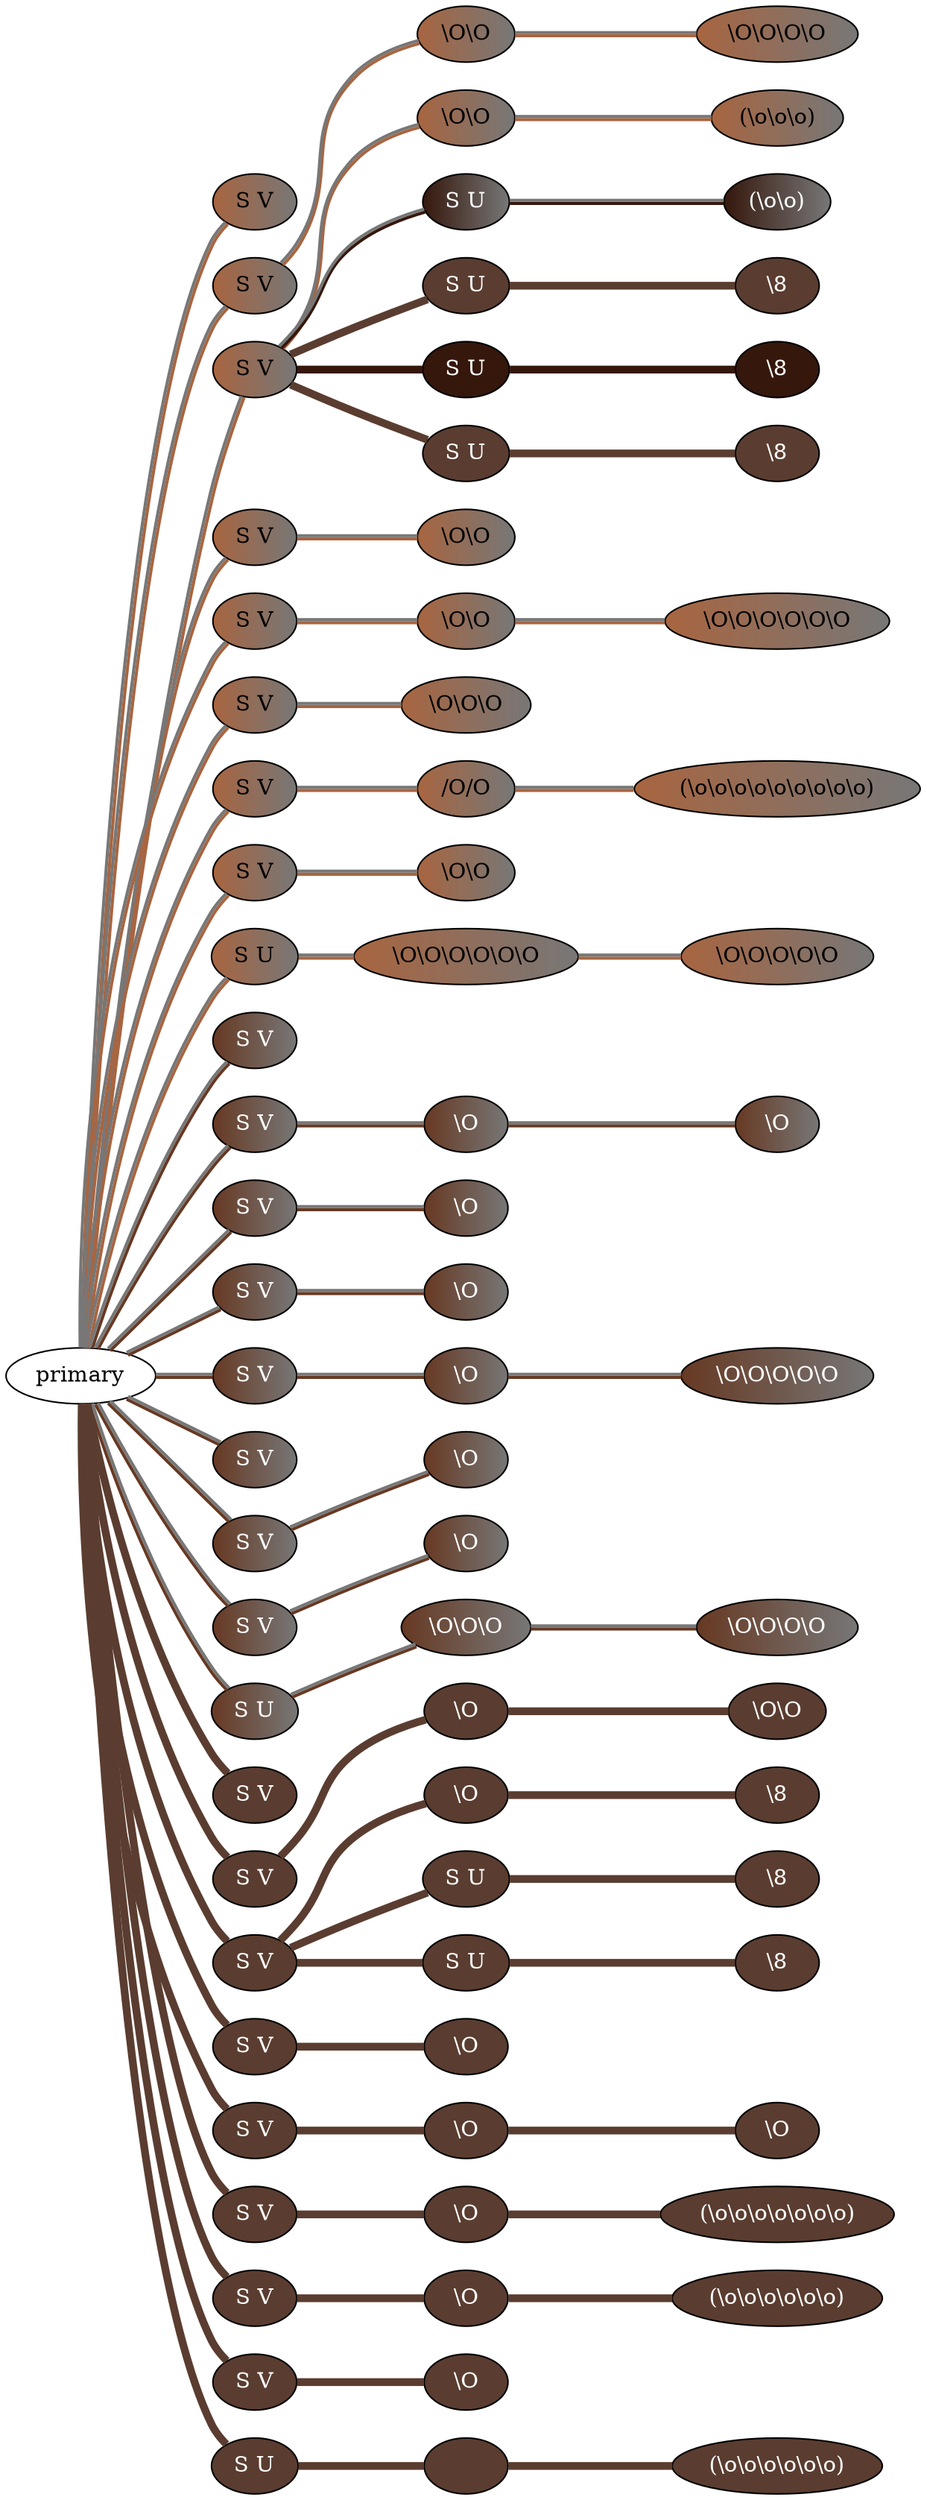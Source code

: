 graph {
 graph [rankdir=LR]
"1" [qtype="pendant_node", pendant_colors="#A86540:#777777", pendant_ply="S", pendant_attach="V", pendant_length="21.5", label="S V", style=filled, fillcolor="#A86540:#777777", fontcolor="#000000"]
"primary" -- "1" [qtype="pendant_link",penwidth=2,color="#A86540:#777777"]
"2" [qtype="pendant_node", pendant_colors="#A86540:#777777", pendant_ply="S", pendant_attach="V", pendant_length="25.0", label="S V", style=filled, fillcolor="#A86540:#777777", fontcolor="#000000"]
"primary" -- "2" [qtype="pendant_link",penwidth=2,color="#A86540:#777777"]
"2:0" [qtype="knot_node", knot_value="2", knot_type="S", knot_position="4.5", knot_spin="Z", label="\\O\\O", style=filled, fillcolor="#A86540:#777777" , fontcolor="#000000"]
"2" -- "2:0" [qtype="knot_link",penwidth=2,color="#A86540:#777777"]
"2:1" [qtype="knot_node", knot_value="4", knot_type="S", knot_position="10.5", knot_spin="Z", label="\\O\\O\\O\\O", style=filled, fillcolor="#A86540:#777777" , fontcolor="#000000"]
"2:0" -- "2:1" [qtype="knot_link",penwidth=2,color="#A86540:#777777"]
"3" [qtype="pendant_node", pendant_colors="#A86540:#777777", pendant_ply="S", pendant_attach="V", pendant_length="48.0", label="S V", style=filled, fillcolor="#A86540:#777777", fontcolor="#000000"]
"primary" -- "3" [qtype="pendant_link",penwidth=2,color="#A86540:#777777"]
"3:0" [qtype="knot_node", knot_value="2", knot_type="S", knot_position="11.0", knot_spin="Z", label="\\O\\O", style=filled, fillcolor="#A86540:#777777" , fontcolor="#000000"]
"3" -- "3:0" [qtype="knot_link",penwidth=2,color="#A86540:#777777"]
"3:1" [qtype="knot_node", knot_value="3", knot_type="L", knot_position="28.5", knot_spin="Z", label="(\\o\\o\\o)", style=filled, fillcolor="#A86540:#777777" , fontcolor="#000000"]
"3:0" -- "3:1" [qtype="knot_link",penwidth=2,color="#A86540:#777777"]
"3s1" [qtype="pendant_node", pendant_colors="#35170C:#777777", pendant_ply="S", pendant_attach="U", pendant_length="19.5", label="S U", style=filled, fillcolor="#35170C:#777777", fontcolor="#ffffff"]
"3" -- "3s1" [qtype="pendant_link",penwidth=2,color="#35170C:#777777"]
"3s1:0" [qtype="knot_node", knot_value="2", knot_type="L", knot_position="10.0", knot_spin="Z", label="(\\o\\o)", style=filled, fillcolor="#35170C:#777777" , fontcolor="#ffffff"]
"3s1" -- "3s1:0" [qtype="knot_link",penwidth=2,color="#35170C:#777777"]
"3s2" [qtype="pendant_node", pendant_colors="#5A3D30", pendant_ply="S", pendant_attach="U", pendant_length="17.0", label="S U", style=filled, fillcolor="#5A3D30", fontcolor="#ffffff"]
"3" -- "3s2" [qtype="pendant_link",penwidth=5,color="#5A3D30"]
"3s2:0" [qtype="knot_node", knot_value="1", knot_type="E", knot_position="8.5", knot_spin="Z", label="\\8", style=filled, fillcolor="#5A3D30" , fontcolor="#ffffff"]
"3s2" -- "3s2:0" [qtype="knot_link",penwidth=5,color="#5A3D30"]
"3s3" [qtype="pendant_node", pendant_colors="#35170C", pendant_ply="S", pendant_attach="U", pendant_length="18.0", label="S U", style=filled, fillcolor="#35170C", fontcolor="#ffffff"]
"3" -- "3s3" [qtype="pendant_link",penwidth=5,color="#35170C"]
"3s3:0" [qtype="knot_node", knot_value="1", knot_type="E", knot_position="10.0", knot_spin="Z", label="\\8", style=filled, fillcolor="#35170C" , fontcolor="#ffffff"]
"3s3" -- "3s3:0" [qtype="knot_link",penwidth=5,color="#35170C"]
"3s4" [qtype="pendant_node", pendant_colors="#5A3D30", pendant_ply="S", pendant_attach="U", pendant_length="18.5", label="S U", style=filled, fillcolor="#5A3D30", fontcolor="#ffffff"]
"3" -- "3s4" [qtype="pendant_link",penwidth=5,color="#5A3D30"]
"3s4:0" [qtype="knot_node", knot_value="1", knot_type="E", knot_position="9.5", knot_spin="Z", label="\\8", style=filled, fillcolor="#5A3D30" , fontcolor="#ffffff"]
"3s4" -- "3s4:0" [qtype="knot_link",penwidth=5,color="#5A3D30"]
"4" [qtype="pendant_node", pendant_colors="#A86540:#777777", pendant_ply="S", pendant_attach="V", pendant_length="21.0", label="S V", style=filled, fillcolor="#A86540:#777777", fontcolor="#000000"]
"primary" -- "4" [qtype="pendant_link",penwidth=2,color="#A86540:#777777"]
"4:0" [qtype="knot_node", knot_value="2", knot_type="S", knot_position="10.5", knot_spin="Z", label="\\O\\O", style=filled, fillcolor="#A86540:#777777" , fontcolor="#000000"]
"4" -- "4:0" [qtype="knot_link",penwidth=2,color="#A86540:#777777"]
"5" [qtype="pendant_node", pendant_colors="#A86540:#777777", pendant_ply="S", pendant_attach="V", pendant_length="20.0", label="S V", style=filled, fillcolor="#A86540:#777777", fontcolor="#000000"]
"primary" -- "5" [qtype="pendant_link",penwidth=2,color="#A86540:#777777"]
"5:0" [qtype="knot_node", knot_value="2", knot_type="S", knot_position="6.0", knot_spin="Z", label="\\O\\O", style=filled, fillcolor="#A86540:#777777" , fontcolor="#000000"]
"5" -- "5:0" [qtype="knot_link",penwidth=2,color="#A86540:#777777"]
"5:1" [qtype="knot_node", knot_value="6", knot_type="S", knot_position="11.0", knot_spin="Z", label="\\O\\O\\O\\O\\O\\O", style=filled, fillcolor="#A86540:#777777" , fontcolor="#000000"]
"5:0" -- "5:1" [qtype="knot_link",penwidth=2,color="#A86540:#777777"]
"6" [qtype="pendant_node", pendant_colors="#A86540:#777777", pendant_ply="S", pendant_attach="V", pendant_length="23.0", label="S V", style=filled, fillcolor="#A86540:#777777", fontcolor="#000000"]
"primary" -- "6" [qtype="pendant_link",penwidth=2,color="#A86540:#777777"]
"6:0" [qtype="knot_node", knot_value="3", knot_type="S", knot_position="13.5", knot_spin="Z", label="\\O\\O\\O", style=filled, fillcolor="#A86540:#777777" , fontcolor="#000000"]
"6" -- "6:0" [qtype="knot_link",penwidth=2,color="#A86540:#777777"]
"7" [qtype="pendant_node", pendant_colors="#A86540:#777777", pendant_ply="S", pendant_attach="V", pendant_length="44.0", label="S V", style=filled, fillcolor="#A86540:#777777", fontcolor="#000000"]
"primary" -- "7" [qtype="pendant_link",penwidth=2,color="#A86540:#777777"]
"7:0" [qtype="knot_node", knot_value="2", knot_type="S", knot_position="14.0", knot_spin="S", label="/O/O", style=filled, fillcolor="#A86540:#777777" , fontcolor="#000000"]
"7" -- "7:0" [qtype="knot_link",penwidth=2,color="#A86540:#777777"]
"7:1" [qtype="knot_node", knot_value="9", knot_type="L", knot_position="30.0", knot_spin="Z", label="(\\o\\o\\o\\o\\o\\o\\o\\o\\o)", style=filled, fillcolor="#A86540:#777777" , fontcolor="#000000"]
"7:0" -- "7:1" [qtype="knot_link",penwidth=2,color="#A86540:#777777"]
"8" [qtype="pendant_node", pendant_colors="#A86540:#777777", pendant_ply="S", pendant_attach="V", pendant_length="20.0", label="S V", style=filled, fillcolor="#A86540:#777777", fontcolor="#000000"]
"primary" -- "8" [qtype="pendant_link",penwidth=2,color="#A86540:#777777"]
"8:0" [qtype="knot_node", knot_value="2", knot_type="S", knot_position="14.0", knot_spin="Z", label="\\O\\O", style=filled, fillcolor="#A86540:#777777" , fontcolor="#000000"]
"8" -- "8:0" [qtype="knot_link",penwidth=2,color="#A86540:#777777"]
"T1" [qtype="pendant_node", pendant_colors="#A86540:#777777", pendant_ply="S", pendant_attach="U", pendant_length="37.0", label="S U", style=filled, fillcolor="#A86540:#777777", fontcolor="#000000"]
"primary" -- "T1" [qtype="pendant_link",penwidth=2,color="#A86540:#777777"]
"T1:0" [qtype="knot_node", knot_value="6", knot_type="S", knot_position="2.5", knot_spin="Z", label="\\O\\O\\O\\O\\O\\O", style=filled, fillcolor="#A86540:#777777" , fontcolor="#000000"]
"T1" -- "T1:0" [qtype="knot_link",penwidth=2,color="#A86540:#777777"]
"T1:1" [qtype="knot_node", knot_value="5", knot_type="S", knot_position="17.5", knot_spin="Z", label="\\O\\O\\O\\O\\O", style=filled, fillcolor="#A86540:#777777" , fontcolor="#000000"]
"T1:0" -- "T1:1" [qtype="knot_link",penwidth=2,color="#A86540:#777777"]
"9" [qtype="pendant_node", pendant_colors="#673923:#777777", pendant_ply="S", pendant_attach="V", pendant_length="20.0", label="S V", style=filled, fillcolor="#673923:#777777", fontcolor="#ffffff"]
"primary" -- "9" [qtype="pendant_link",penwidth=2,color="#673923:#777777"]
"10" [qtype="pendant_node", pendant_colors="#673923:#777777", pendant_ply="S", pendant_attach="V", pendant_length="17.5", label="S V", style=filled, fillcolor="#673923:#777777", fontcolor="#ffffff"]
"primary" -- "10" [qtype="pendant_link",penwidth=2,color="#673923:#777777"]
"10:0" [qtype="knot_node", knot_value="1", knot_type="S", knot_position="6.0", knot_spin="Z", label="\\O", style=filled, fillcolor="#673923:#777777" , fontcolor="#ffffff"]
"10" -- "10:0" [qtype="knot_link",penwidth=2,color="#673923:#777777"]
"10:1" [qtype="knot_node", knot_value="1", knot_type="S", knot_position="14.0", knot_spin="Z", label="\\O", style=filled, fillcolor="#673923:#777777" , fontcolor="#ffffff"]
"10:0" -- "10:1" [qtype="knot_link",penwidth=2,color="#673923:#777777"]
"11" [qtype="pendant_node", pendant_colors="#673923:#777777", pendant_ply="S", pendant_attach="V", pendant_length="17.5", label="S V", style=filled, fillcolor="#673923:#777777", fontcolor="#ffffff"]
"primary" -- "11" [qtype="pendant_link",penwidth=2,color="#673923:#777777"]
"11:0" [qtype="knot_node", knot_value="1", knot_type="S", knot_position="15.0", knot_spin="Z", label="\\O", style=filled, fillcolor="#673923:#777777" , fontcolor="#ffffff"]
"11" -- "11:0" [qtype="knot_link",penwidth=2,color="#673923:#777777"]
"12" [qtype="pendant_node", pendant_colors="#673923:#777777", pendant_ply="S", pendant_attach="V", pendant_length="17.0", label="S V", style=filled, fillcolor="#673923:#777777", fontcolor="#ffffff"]
"primary" -- "12" [qtype="pendant_link",penwidth=2,color="#673923:#777777"]
"12:0" [qtype="knot_node", knot_value="1", knot_type="S", knot_position="15.5", knot_spin="Z", label="\\O", style=filled, fillcolor="#673923:#777777" , fontcolor="#ffffff"]
"12" -- "12:0" [qtype="knot_link",penwidth=2,color="#673923:#777777"]
"13" [qtype="pendant_node", pendant_colors="#673923:#777777", pendant_ply="S", pendant_attach="V", pendant_length="18.0", label="S V", style=filled, fillcolor="#673923:#777777", fontcolor="#ffffff"]
"primary" -- "13" [qtype="pendant_link",penwidth=2,color="#673923:#777777"]
"13:0" [qtype="knot_node", knot_value="1", knot_type="S", knot_position="7.0", knot_spin="Z", label="\\O", style=filled, fillcolor="#673923:#777777" , fontcolor="#ffffff"]
"13" -- "13:0" [qtype="knot_link",penwidth=2,color="#673923:#777777"]
"13:1" [qtype="knot_node", knot_value="5", knot_type="S", knot_position="14.5", knot_spin="Z", label="\\O\\O\\O\\O\\O", style=filled, fillcolor="#673923:#777777" , fontcolor="#ffffff"]
"13:0" -- "13:1" [qtype="knot_link",penwidth=2,color="#673923:#777777"]
"14" [qtype="pendant_node", pendant_colors="#673923:#777777", pendant_ply="S", pendant_attach="V", pendant_length="6.0", label="S V", style=filled, fillcolor="#673923:#777777", fontcolor="#ffffff"]
"primary" -- "14" [qtype="pendant_link",penwidth=2,color="#673923:#777777"]
"15" [qtype="pendant_node", pendant_colors="#673923:#777777", pendant_ply="S", pendant_attach="V", pendant_length="16.0", label="S V", style=filled, fillcolor="#673923:#777777", fontcolor="#ffffff"]
"primary" -- "15" [qtype="pendant_link",penwidth=2,color="#673923:#777777"]
"15:0" [qtype="knot_node", knot_value="1", knot_type="S", knot_position="15.0", knot_spin="Z", label="\\O", style=filled, fillcolor="#673923:#777777" , fontcolor="#ffffff"]
"15" -- "15:0" [qtype="knot_link",penwidth=2,color="#673923:#777777"]
"16" [qtype="pendant_node", pendant_colors="#673923:#777777", pendant_ply="S", pendant_attach="V", pendant_length="16.5", label="S V", style=filled, fillcolor="#673923:#777777", fontcolor="#ffffff"]
"primary" -- "16" [qtype="pendant_link",penwidth=2,color="#673923:#777777"]
"16:0" [qtype="knot_node", knot_value="1", knot_type="S", knot_position="13.0", knot_spin="Z", label="\\O", style=filled, fillcolor="#673923:#777777" , fontcolor="#ffffff"]
"16" -- "16:0" [qtype="knot_link",penwidth=2,color="#673923:#777777"]
"T2" [qtype="pendant_node", pendant_colors="#673923:#777777", pendant_ply="S", pendant_attach="U", pendant_length="17.5", label="S U", style=filled, fillcolor="#673923:#777777", fontcolor="#ffffff"]
"primary" -- "T2" [qtype="pendant_link",penwidth=2,color="#673923:#777777"]
"T2:0" [qtype="knot_node", knot_value="3", knot_type="S", knot_position="3.0", knot_spin="Z", label="\\O\\O\\O", style=filled, fillcolor="#673923:#777777" , fontcolor="#ffffff"]
"T2" -- "T2:0" [qtype="knot_link",penwidth=2,color="#673923:#777777"]
"T2:1" [qtype="knot_node", knot_value="4", knot_type="S", knot_position="11.5", knot_spin="Z", label="\\O\\O\\O\\O", style=filled, fillcolor="#673923:#777777" , fontcolor="#ffffff"]
"T2:0" -- "T2:1" [qtype="knot_link",penwidth=2,color="#673923:#777777"]
"17" [qtype="pendant_node", pendant_colors="#5A3D30", pendant_ply="S", pendant_attach="V", pendant_length="18.5", label="S V", style=filled, fillcolor="#5A3D30", fontcolor="#ffffff"]
"primary" -- "17" [qtype="pendant_link",penwidth=5,color="#5A3D30"]
"18" [qtype="pendant_node", pendant_colors="#5A3D30", pendant_ply="S", pendant_attach="V", pendant_length="19.0", label="S V", style=filled, fillcolor="#5A3D30", fontcolor="#ffffff"]
"primary" -- "18" [qtype="pendant_link",penwidth=5,color="#5A3D30"]
"18:0" [qtype="knot_node", knot_value="1", knot_type="S", knot_position="5.5", knot_spin="Z", label="\\O", style=filled, fillcolor="#5A3D30" , fontcolor="#ffffff"]
"18" -- "18:0" [qtype="knot_link",penwidth=5,color="#5A3D30"]
"18:1" [qtype="knot_node", knot_value="2", knot_type="S", knot_position="14.0", knot_spin="Z", label="\\O\\O", style=filled, fillcolor="#5A3D30" , fontcolor="#ffffff"]
"18:0" -- "18:1" [qtype="knot_link",penwidth=5,color="#5A3D30"]
"19" [qtype="pendant_node", pendant_colors="#5A3D30", pendant_ply="S", pendant_attach="V", pendant_length="53.5", label="S V", style=filled, fillcolor="#5A3D30", fontcolor="#ffffff"]
"primary" -- "19" [qtype="pendant_link",penwidth=5,color="#5A3D30"]
"19:0" [qtype="knot_node", knot_value="1", knot_type="S", knot_position="13.0", knot_spin="Z", label="\\O", style=filled, fillcolor="#5A3D30" , fontcolor="#ffffff"]
"19" -- "19:0" [qtype="knot_link",penwidth=5,color="#5A3D30"]
"19:1" [qtype="knot_node", knot_value="1", knot_type="E", knot_position="24.0", knot_spin="Z", label="\\8", style=filled, fillcolor="#5A3D30" , fontcolor="#ffffff"]
"19:0" -- "19:1" [qtype="knot_link",penwidth=5,color="#5A3D30"]
"19s1" [qtype="pendant_node", pendant_colors="#5A3D30", pendant_ply="S", pendant_attach="U", pendant_length="21.5", label="S U", style=filled, fillcolor="#5A3D30", fontcolor="#ffffff"]
"19" -- "19s1" [qtype="pendant_link",penwidth=5,color="#5A3D30"]
"19s1:0" [qtype="knot_node", knot_value="1", knot_type="E", knot_position="6.0", knot_spin="Z", label="\\8", style=filled, fillcolor="#5A3D30" , fontcolor="#ffffff"]
"19s1" -- "19s1:0" [qtype="knot_link",penwidth=5,color="#5A3D30"]
"19s2" [qtype="pendant_node", pendant_colors="#5A3D30", pendant_ply="S", pendant_attach="U", pendant_length="7.0", label="S U", style=filled, fillcolor="#5A3D30", fontcolor="#ffffff"]
"19" -- "19s2" [qtype="pendant_link",penwidth=5,color="#5A3D30"]
"19s2:0" [qtype="knot_node", knot_value="1", knot_type="E", knot_position="6.0", knot_spin="Z", label="\\8", style=filled, fillcolor="#5A3D30" , fontcolor="#ffffff"]
"19s2" -- "19s2:0" [qtype="knot_link",penwidth=5,color="#5A3D30"]
"20" [qtype="pendant_node", pendant_colors="#5A3D30", pendant_ply="S", pendant_attach="V", pendant_length="17.5", label="S V", style=filled, fillcolor="#5A3D30", fontcolor="#ffffff"]
"primary" -- "20" [qtype="pendant_link",penwidth=5,color="#5A3D30"]
"20:0" [qtype="knot_node", knot_value="1", knot_type="S", knot_position="14.0", knot_spin="Z", label="\\O", style=filled, fillcolor="#5A3D30" , fontcolor="#ffffff"]
"20" -- "20:0" [qtype="knot_link",penwidth=5,color="#5A3D30"]
"21" [qtype="pendant_node", pendant_colors="#5A3D30", pendant_ply="S", pendant_attach="V", pendant_length="17.0", label="S V", style=filled, fillcolor="#5A3D30", fontcolor="#ffffff"]
"primary" -- "21" [qtype="pendant_link",penwidth=5,color="#5A3D30"]
"21:0" [qtype="knot_node", knot_value="1", knot_type="S", knot_position="5.5", knot_spin="Z", label="\\O", style=filled, fillcolor="#5A3D30" , fontcolor="#ffffff"]
"21" -- "21:0" [qtype="knot_link",penwidth=5,color="#5A3D30"]
"21:1" [qtype="knot_node", knot_value="1", knot_type="S", knot_position="14.0", knot_spin="Z", label="\\O", style=filled, fillcolor="#5A3D30" , fontcolor="#ffffff"]
"21:0" -- "21:1" [qtype="knot_link",penwidth=5,color="#5A3D30"]
"22" [qtype="pendant_node", pendant_colors="#5A3D30", pendant_ply="S", pendant_attach="V", pendant_length="40.5", label="S V", style=filled, fillcolor="#5A3D30", fontcolor="#ffffff"]
"primary" -- "22" [qtype="pendant_link",penwidth=5,color="#5A3D30"]
"22:0" [qtype="knot_node", knot_value="1", knot_type="S", knot_position="13.5", knot_spin="Z", label="\\O", style=filled, fillcolor="#5A3D30" , fontcolor="#ffffff"]
"22" -- "22:0" [qtype="knot_link",penwidth=5,color="#5A3D30"]
"22:1" [qtype="knot_node", knot_value="7", knot_type="L", knot_position="26.5", knot_spin="Z", label="(\\o\\o\\o\\o\\o\\o\\o)", style=filled, fillcolor="#5A3D30" , fontcolor="#ffffff"]
"22:0" -- "22:1" [qtype="knot_link",penwidth=5,color="#5A3D30"]
"23" [qtype="pendant_node", pendant_colors="#5A3D30", pendant_ply="S", pendant_attach="V", pendant_length="42.5", label="S V", style=filled, fillcolor="#5A3D30", fontcolor="#ffffff"]
"primary" -- "23" [qtype="pendant_link",penwidth=5,color="#5A3D30"]
"23:0" [qtype="knot_node", knot_value="1", knot_type="S", knot_position="13.0", knot_spin="Z", label="\\O", style=filled, fillcolor="#5A3D30" , fontcolor="#ffffff"]
"23" -- "23:0" [qtype="knot_link",penwidth=5,color="#5A3D30"]
"23:1" [qtype="knot_node", knot_value="6", knot_type="L", knot_position="28.0", knot_spin="Z", label="(\\o\\o\\o\\o\\o\\o)", style=filled, fillcolor="#5A3D30" , fontcolor="#ffffff"]
"23:0" -- "23:1" [qtype="knot_link",penwidth=5,color="#5A3D30"]
"24" [qtype="pendant_node", pendant_colors="#5A3D30", pendant_ply="S", pendant_attach="V", pendant_length="51.0", label="S V", style=filled, fillcolor="#5A3D30", fontcolor="#ffffff"]
"primary" -- "24" [qtype="pendant_link",penwidth=5,color="#5A3D30"]
"24:0" [qtype="knot_node", knot_value="1", knot_type="S", knot_position="14.0", knot_spin="Z", label="\\O", style=filled, fillcolor="#5A3D30" , fontcolor="#ffffff"]
"24" -- "24:0" [qtype="knot_link",penwidth=5,color="#5A3D30"]
"T3" [qtype="pendant_node", pendant_colors="#5A3D30", pendant_ply="S", pendant_attach="U", pendant_length="40.0", label="S U", style=filled, fillcolor="#5A3D30", fontcolor="#ffffff"]
"primary" -- "T3" [qtype="pendant_link",penwidth=5,color="#5A3D30"]
"T3:0" [qtype="knot_node", knot_value="3", knot_type="", knot_position="4.5", knot_spin="Z", label="", style=filled, fillcolor="#5A3D30" , fontcolor="#ffffff"]
"T3" -- "T3:0" [qtype="knot_link",penwidth=5,color="#5A3D30"]
"T3:1" [qtype="knot_node", knot_value="6", knot_type="L", knot_position="28.0", knot_spin="Z", label="(\\o\\o\\o\\o\\o\\o)", style=filled, fillcolor="#5A3D30" , fontcolor="#ffffff"]
"T3:0" -- "T3:1" [qtype="knot_link",penwidth=5,color="#5A3D30"]
}
